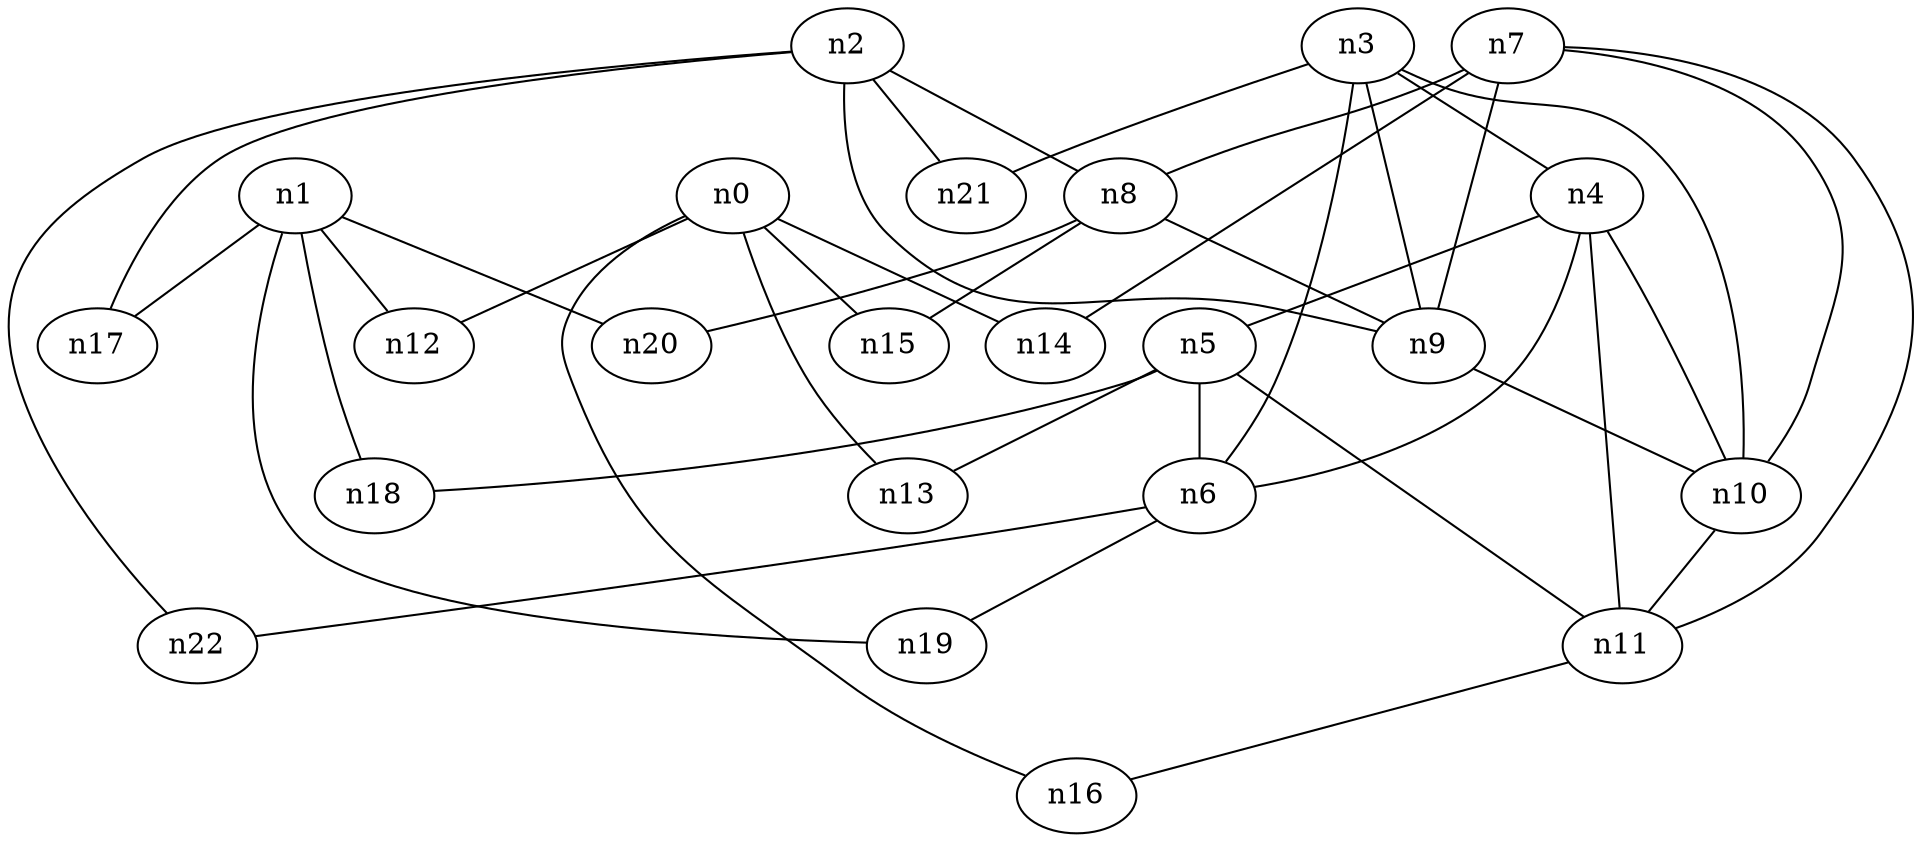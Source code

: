 strict graph "" {
	graph [edge_default="{}",
		node_default="{}"
	];
	node [label="\N"];
	n0	 [dim3pos="-0.01459610232730594,0.11919583275391712,-0.9927634699418342",
		pos="4.83423715568482,-9.304401261740296"];
	n12	 [dim3pos="0.049580906839906555,0.07501065378135545,0.995949363921794",
		pos="0.9867376003738146,-6.193147830041767"];
	n0 -- n12	 [id=e0];
	n13	 [dim3pos="0.22487007693840247,-0.5392781922873533,-0.811549431532671",
		pos="5.107449984996456,2.5175954267807086"];
	n0 -- n13	 [id=e1];
	n14	 [dim3pos="-0.1392845482961086,0.6871508121482797,-0.7130382710415399",
		pos="4.912378053076696,3.918566842494043"];
	n0 -- n14	 [id=e2];
	n15	 [dim3pos="0.3423204550764027,-0.7316427358300293,0.5895045488742513",
		pos="8.291604066106583,-0.9403509838296895"];
	n0 -- n15	 [id=e3];
	n16	 [dim3pos="0.03918459235838161,-0.03811751227289114,-0.9985046935191809",
		pos="5.511590290806105,21.936455261343433"];
	n0 -- n16	 [id=e4];
	n1	 [dim3pos="0.2757578587676112,0.08028008416711278,0.9578688383145281",
		pos="0.28329509575253925,12.857679283155218"];
	n1 -- n12	 [id=e30];
	n17	 [dim3pos="0.14468444718821685,-0.04933674754554093,-0.9882470825069344",
		pos="2.8129620595570186,-9.271311275363445"];
	n1 -- n17	 [id=e5];
	n18	 [dim3pos="0.5893841116048548,0.641898127194777,0.49050296970721174",
		pos="7.111207498975387,1.0581294964498158"];
	n1 -- n18	 [id=e6];
	n19	 [dim3pos="0.6858768976548871,-0.2795175514356968,0.6718949469245176",
		pos="-6.670168836457688,0.8340319948583281"];
	n1 -- n19	 [id=e7];
	n20	 [dim3pos="-0.5287560929517536,-0.13875858685434025,0.8373547926300912",
		pos="0.2566377555196217,-0.5783700451980313"];
	n1 -- n20	 [id=e8];
	n2	 [dim3pos="0.31562240452545676,-0.4843982140961245,-0.8159294503460787",
		pos="8.431464188298937,3.7580539800504718"];
	n8	 [dim3pos="0.9850402427257225,-0.09252638001973931,-0.1453774026845036",
		pos="3.0479358838671655,17.13286517776022"];
	n2 -- n8	 [id=e9];
	n9	 [dim3pos="-0.2888147223341789,-0.6466024290110698,-0.706039202141082",
		pos="1.1507191855045469,3.9284994643163627"];
	n2 -- n9	 [id=e10];
	n2 -- n17	 [id=e35];
	n21	 [dim3pos="-0.0012860769442547108,-0.26078696923232797,-0.9653955161925657",
		pos="-4.717320463435511,-2.877752078193498"];
	n2 -- n21	 [id=e11];
	n22	 [dim3pos="-0.0976910553837964,0.20736112601185497,-0.9733744506186176",
		pos="2.0110705503810067,-3.3728697551313047"];
	n2 -- n22	 [id=e12];
	n3	 [dim3pos="-0.05504913288408019,-0.10912772000182075,0.9925022587863037",
		pos="10.528375542640749,0.12253268417783227"];
	n4	 [dim3pos="0.46733726846998946,0.27570884368157217,-0.8399883993334547",
		pos="6.816187441896299,-9.99831244515075"];
	n3 -- n4	 [id=e13];
	n6	 [dim3pos="-0.061695871738810325,-0.7767265033860702,0.6268090286108181",
		pos="-1.650060532941368,7.17653053378465"];
	n3 -- n6	 [id=e14];
	n3 -- n9	 [id=e15];
	n10	 [dim3pos="0.19746197727757128,0.10885750029914318,0.97424781865717",
		pos="-2.6377646792569296,-0.22743559904072455"];
	n3 -- n10	 [id=e16];
	n3 -- n21	 [id=e39];
	n5	 [dim3pos="0.8644304191964683,-0.16431884135168537,-0.47514141973170215",
		pos="-0.1878479863932426,-4.21726423486147"];
	n4 -- n5	 [id=e17];
	n4 -- n6	 [id=e18];
	n4 -- n10	 [id=e19];
	n11	 [dim3pos="0.12944327103674746,-0.014646530701940273,-0.9914786526807848",
		pos="6.170514327414064,9.294137407172384"];
	n4 -- n11	 [id=e20];
	n5 -- n6	 [id=e21];
	n5 -- n11	 [id=e22];
	n5 -- n13	 [id=e31];
	n5 -- n18	 [id=e36];
	n6 -- n19	 [id=e37];
	n6 -- n22	 [id=e40];
	n7	 [dim3pos="0.7303796835657492,0.006536941312880031,0.6830100923358805",
		pos="-3.1326428334835286,5.464264821940392"];
	n7 -- n8	 [id=e23];
	n7 -- n9	 [id=e24];
	n7 -- n10	 [id=e25];
	n7 -- n11	 [id=e26];
	n7 -- n14	 [id=e32];
	n8 -- n9	 [id=e27];
	n8 -- n15	 [id=e33];
	n8 -- n20	 [id=e38];
	n9 -- n10	 [id=e28];
	n10 -- n11	 [id=e29];
	n11 -- n16	 [id=e34];
}
